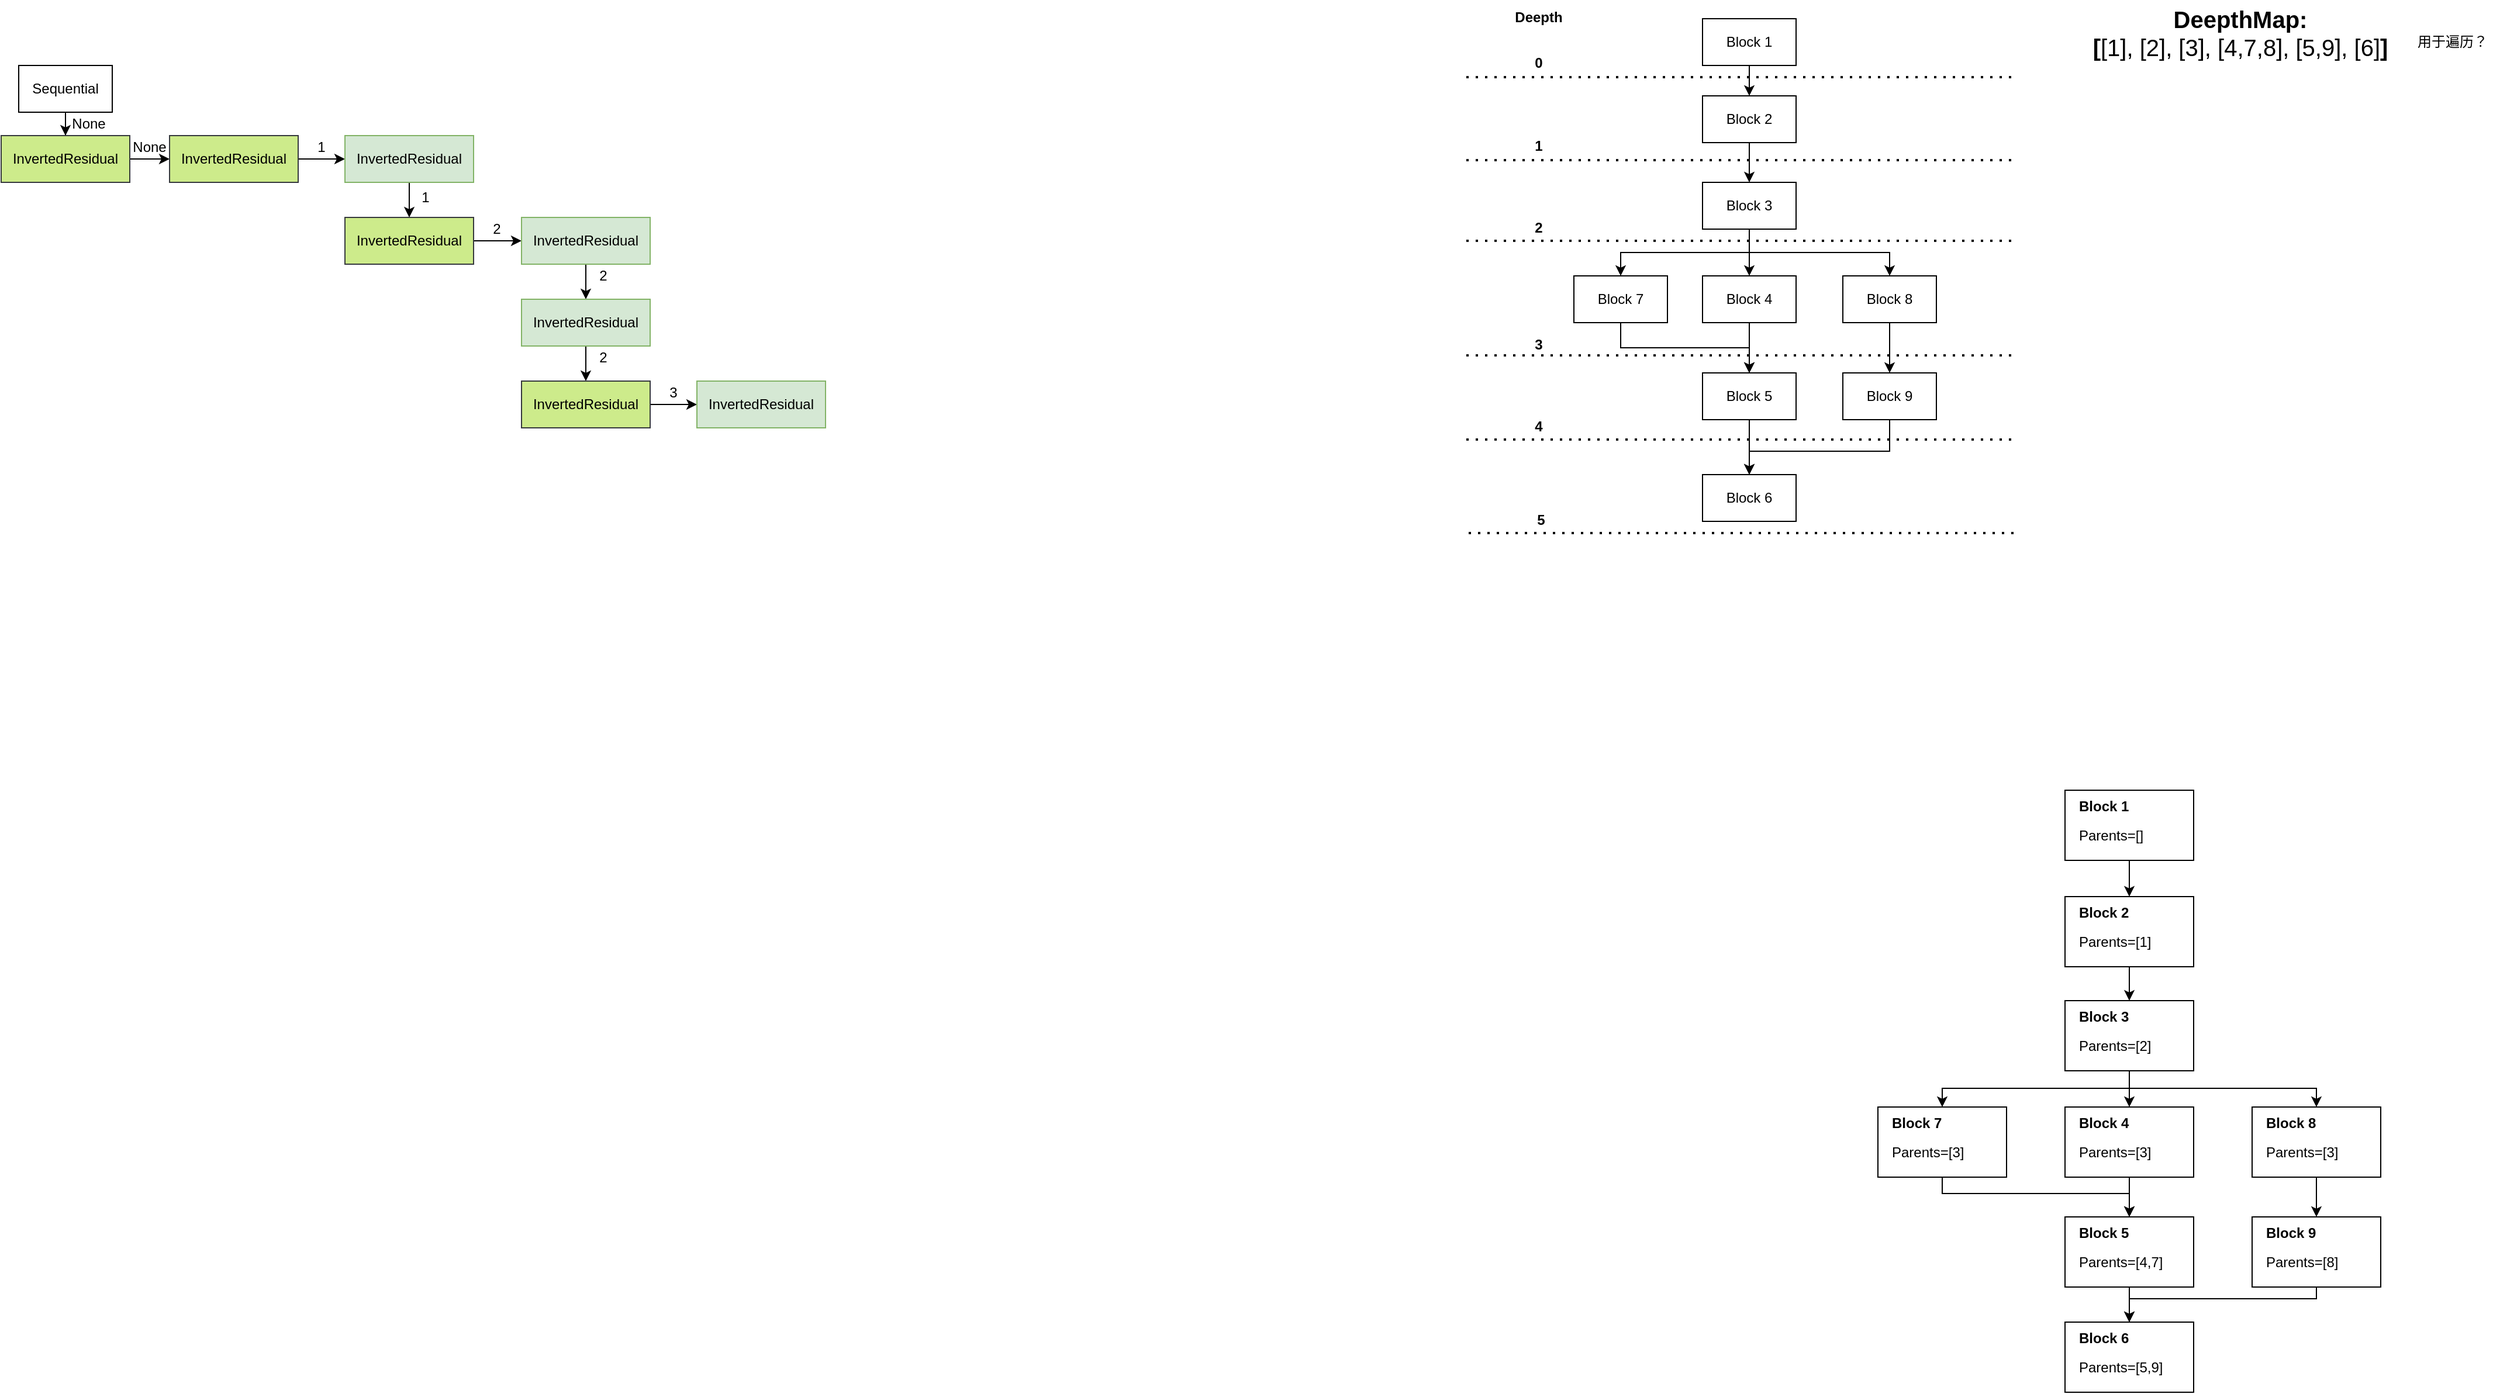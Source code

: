 <mxfile version="14.7.6" type="github">
  <diagram id="yYSWFKsf4J-W59a8yVvI" name="Page-1">
    <mxGraphModel dx="1421" dy="704" grid="1" gridSize="10" guides="1" tooltips="1" connect="1" arrows="1" fold="1" page="1" pageScale="1" pageWidth="827" pageHeight="1169" math="0" shadow="0">
      <root>
        <mxCell id="0" />
        <mxCell id="1" parent="0" />
        <mxCell id="Z5-3QnoSSxAkNdHi2Z3w-9" style="edgeStyle=orthogonalEdgeStyle;rounded=0;orthogonalLoop=1;jettySize=auto;html=1;exitX=0.5;exitY=1;exitDx=0;exitDy=0;" edge="1" parent="1" source="Z5-3QnoSSxAkNdHi2Z3w-1" target="Z5-3QnoSSxAkNdHi2Z3w-2">
          <mxGeometry relative="1" as="geometry" />
        </mxCell>
        <mxCell id="Z5-3QnoSSxAkNdHi2Z3w-1" value="Sequential" style="rounded=0;whiteSpace=wrap;html=1;" vertex="1" parent="1">
          <mxGeometry x="360" y="120" width="80" height="40" as="geometry" />
        </mxCell>
        <mxCell id="Z5-3QnoSSxAkNdHi2Z3w-10" style="edgeStyle=orthogonalEdgeStyle;rounded=0;orthogonalLoop=1;jettySize=auto;html=1;" edge="1" parent="1" source="Z5-3QnoSSxAkNdHi2Z3w-2" target="Z5-3QnoSSxAkNdHi2Z3w-4">
          <mxGeometry relative="1" as="geometry" />
        </mxCell>
        <mxCell id="Z5-3QnoSSxAkNdHi2Z3w-2" value="InvertedResidual" style="rounded=0;whiteSpace=wrap;html=1;fillColor=#cdeb8b;strokeColor=#36393d;" vertex="1" parent="1">
          <mxGeometry x="345" y="180" width="110" height="40" as="geometry" />
        </mxCell>
        <mxCell id="Z5-3QnoSSxAkNdHi2Z3w-11" style="edgeStyle=orthogonalEdgeStyle;rounded=0;orthogonalLoop=1;jettySize=auto;html=1;exitX=0.5;exitY=1;exitDx=0;exitDy=0;" edge="1" parent="1" source="Z5-3QnoSSxAkNdHi2Z3w-4" target="Z5-3QnoSSxAkNdHi2Z3w-5">
          <mxGeometry relative="1" as="geometry">
            <Array as="points">
              <mxPoint x="544" y="200" />
            </Array>
          </mxGeometry>
        </mxCell>
        <mxCell id="Z5-3QnoSSxAkNdHi2Z3w-4" value="InvertedResidual" style="rounded=0;whiteSpace=wrap;html=1;fillColor=#cdeb8b;strokeColor=#36393d;" vertex="1" parent="1">
          <mxGeometry x="489" y="180" width="110" height="40" as="geometry" />
        </mxCell>
        <mxCell id="Z5-3QnoSSxAkNdHi2Z3w-12" style="edgeStyle=orthogonalEdgeStyle;rounded=0;orthogonalLoop=1;jettySize=auto;html=1;exitX=0.5;exitY=1;exitDx=0;exitDy=0;" edge="1" parent="1" source="Z5-3QnoSSxAkNdHi2Z3w-5" target="Z5-3QnoSSxAkNdHi2Z3w-6">
          <mxGeometry relative="1" as="geometry" />
        </mxCell>
        <mxCell id="Z5-3QnoSSxAkNdHi2Z3w-5" value="InvertedResidual" style="rounded=0;whiteSpace=wrap;html=1;fillColor=#d5e8d4;strokeColor=#82b366;" vertex="1" parent="1">
          <mxGeometry x="639" y="180" width="110" height="40" as="geometry" />
        </mxCell>
        <mxCell id="Z5-3QnoSSxAkNdHi2Z3w-13" style="edgeStyle=orthogonalEdgeStyle;rounded=0;orthogonalLoop=1;jettySize=auto;html=1;exitX=0.5;exitY=1;exitDx=0;exitDy=0;entryX=0;entryY=0.5;entryDx=0;entryDy=0;" edge="1" parent="1" source="Z5-3QnoSSxAkNdHi2Z3w-6" target="Z5-3QnoSSxAkNdHi2Z3w-44">
          <mxGeometry relative="1" as="geometry">
            <mxPoint x="694" y="330" as="targetPoint" />
            <Array as="points">
              <mxPoint x="694" y="270" />
            </Array>
          </mxGeometry>
        </mxCell>
        <mxCell id="Z5-3QnoSSxAkNdHi2Z3w-6" value="InvertedResidual" style="rounded=0;whiteSpace=wrap;html=1;fillColor=#cdeb8b;strokeColor=#36393d;" vertex="1" parent="1">
          <mxGeometry x="639" y="250" width="110" height="40" as="geometry" />
        </mxCell>
        <mxCell id="Z5-3QnoSSxAkNdHi2Z3w-39" value="&lt;div&gt;None&lt;br&gt;&lt;/div&gt;" style="text;html=1;strokeColor=none;fillColor=none;align=center;verticalAlign=middle;whiteSpace=wrap;rounded=0;" vertex="1" parent="1">
          <mxGeometry x="400" y="160" width="40" height="20" as="geometry" />
        </mxCell>
        <mxCell id="Z5-3QnoSSxAkNdHi2Z3w-41" value="&lt;div&gt;None&lt;br&gt;&lt;/div&gt;" style="text;html=1;strokeColor=none;fillColor=none;align=center;verticalAlign=middle;whiteSpace=wrap;rounded=0;" vertex="1" parent="1">
          <mxGeometry x="452" y="180" width="40" height="20" as="geometry" />
        </mxCell>
        <mxCell id="Z5-3QnoSSxAkNdHi2Z3w-42" value="1" style="text;html=1;strokeColor=none;fillColor=none;align=center;verticalAlign=middle;whiteSpace=wrap;rounded=0;" vertex="1" parent="1">
          <mxGeometry x="599" y="180" width="40" height="20" as="geometry" />
        </mxCell>
        <mxCell id="Z5-3QnoSSxAkNdHi2Z3w-43" value="2" style="text;html=1;strokeColor=none;fillColor=none;align=center;verticalAlign=middle;whiteSpace=wrap;rounded=0;" vertex="1" parent="1">
          <mxGeometry x="749" y="250" width="40" height="20" as="geometry" />
        </mxCell>
        <mxCell id="Z5-3QnoSSxAkNdHi2Z3w-47" style="edgeStyle=orthogonalEdgeStyle;rounded=0;orthogonalLoop=1;jettySize=auto;html=1;exitX=0.5;exitY=1;exitDx=0;exitDy=0;" edge="1" parent="1" source="Z5-3QnoSSxAkNdHi2Z3w-44" target="Z5-3QnoSSxAkNdHi2Z3w-46">
          <mxGeometry relative="1" as="geometry" />
        </mxCell>
        <mxCell id="Z5-3QnoSSxAkNdHi2Z3w-44" value="InvertedResidual" style="rounded=0;whiteSpace=wrap;html=1;fillColor=#d5e8d4;strokeColor=#82b366;" vertex="1" parent="1">
          <mxGeometry x="790" y="250" width="110" height="40" as="geometry" />
        </mxCell>
        <mxCell id="Z5-3QnoSSxAkNdHi2Z3w-45" value="1" style="text;html=1;strokeColor=none;fillColor=none;align=center;verticalAlign=middle;whiteSpace=wrap;rounded=0;" vertex="1" parent="1">
          <mxGeometry x="688" y="223" width="40" height="20" as="geometry" />
        </mxCell>
        <mxCell id="Z5-3QnoSSxAkNdHi2Z3w-51" style="edgeStyle=orthogonalEdgeStyle;rounded=0;orthogonalLoop=1;jettySize=auto;html=1;exitX=0.5;exitY=1;exitDx=0;exitDy=0;" edge="1" parent="1" source="Z5-3QnoSSxAkNdHi2Z3w-46" target="Z5-3QnoSSxAkNdHi2Z3w-50">
          <mxGeometry relative="1" as="geometry" />
        </mxCell>
        <mxCell id="Z5-3QnoSSxAkNdHi2Z3w-46" value="InvertedResidual" style="rounded=0;whiteSpace=wrap;html=1;fillColor=#d5e8d4;strokeColor=#82b366;" vertex="1" parent="1">
          <mxGeometry x="790" y="320" width="110" height="40" as="geometry" />
        </mxCell>
        <mxCell id="Z5-3QnoSSxAkNdHi2Z3w-48" value="2" style="text;html=1;strokeColor=none;fillColor=none;align=center;verticalAlign=middle;whiteSpace=wrap;rounded=0;" vertex="1" parent="1">
          <mxGeometry x="840" y="290" width="40" height="20" as="geometry" />
        </mxCell>
        <mxCell id="Z5-3QnoSSxAkNdHi2Z3w-54" style="edgeStyle=orthogonalEdgeStyle;rounded=0;orthogonalLoop=1;jettySize=auto;html=1;exitX=1;exitY=0.5;exitDx=0;exitDy=0;" edge="1" parent="1" source="Z5-3QnoSSxAkNdHi2Z3w-50" target="Z5-3QnoSSxAkNdHi2Z3w-53">
          <mxGeometry relative="1" as="geometry" />
        </mxCell>
        <mxCell id="Z5-3QnoSSxAkNdHi2Z3w-50" value="InvertedResidual" style="rounded=0;whiteSpace=wrap;html=1;fillColor=#cdeb8b;strokeColor=#36393d;" vertex="1" parent="1">
          <mxGeometry x="790" y="390" width="110" height="40" as="geometry" />
        </mxCell>
        <mxCell id="Z5-3QnoSSxAkNdHi2Z3w-52" value="2" style="text;html=1;strokeColor=none;fillColor=none;align=center;verticalAlign=middle;whiteSpace=wrap;rounded=0;" vertex="1" parent="1">
          <mxGeometry x="840" y="360" width="40" height="20" as="geometry" />
        </mxCell>
        <mxCell id="Z5-3QnoSSxAkNdHi2Z3w-53" value="InvertedResidual" style="rounded=0;whiteSpace=wrap;html=1;fillColor=#d5e8d4;strokeColor=#82b366;" vertex="1" parent="1">
          <mxGeometry x="940" y="390" width="110" height="40" as="geometry" />
        </mxCell>
        <mxCell id="Z5-3QnoSSxAkNdHi2Z3w-55" value="3" style="text;html=1;strokeColor=none;fillColor=none;align=center;verticalAlign=middle;whiteSpace=wrap;rounded=0;" vertex="1" parent="1">
          <mxGeometry x="900" y="390" width="40" height="20" as="geometry" />
        </mxCell>
        <mxCell id="Z5-3QnoSSxAkNdHi2Z3w-64" style="edgeStyle=orthogonalEdgeStyle;rounded=0;orthogonalLoop=1;jettySize=auto;html=1;exitX=0.5;exitY=1;exitDx=0;exitDy=0;" edge="1" parent="1" source="Z5-3QnoSSxAkNdHi2Z3w-57" target="Z5-3QnoSSxAkNdHi2Z3w-58">
          <mxGeometry relative="1" as="geometry" />
        </mxCell>
        <mxCell id="Z5-3QnoSSxAkNdHi2Z3w-57" value="Block 1" style="rounded=0;whiteSpace=wrap;html=1;" vertex="1" parent="1">
          <mxGeometry x="1800" y="80" width="80" height="40" as="geometry" />
        </mxCell>
        <mxCell id="Z5-3QnoSSxAkNdHi2Z3w-65" style="edgeStyle=orthogonalEdgeStyle;rounded=0;orthogonalLoop=1;jettySize=auto;html=1;exitX=0.5;exitY=1;exitDx=0;exitDy=0;" edge="1" parent="1" source="Z5-3QnoSSxAkNdHi2Z3w-58" target="Z5-3QnoSSxAkNdHi2Z3w-59">
          <mxGeometry relative="1" as="geometry" />
        </mxCell>
        <mxCell id="Z5-3QnoSSxAkNdHi2Z3w-58" value="Block 2" style="rounded=0;whiteSpace=wrap;html=1;" vertex="1" parent="1">
          <mxGeometry x="1800" y="146" width="80" height="40" as="geometry" />
        </mxCell>
        <mxCell id="Z5-3QnoSSxAkNdHi2Z3w-66" style="edgeStyle=orthogonalEdgeStyle;rounded=0;orthogonalLoop=1;jettySize=auto;html=1;exitX=0.5;exitY=1;exitDx=0;exitDy=0;entryX=0.5;entryY=0;entryDx=0;entryDy=0;" edge="1" parent="1" source="Z5-3QnoSSxAkNdHi2Z3w-59" target="Z5-3QnoSSxAkNdHi2Z3w-60">
          <mxGeometry relative="1" as="geometry" />
        </mxCell>
        <mxCell id="Z5-3QnoSSxAkNdHi2Z3w-67" style="edgeStyle=orthogonalEdgeStyle;rounded=0;orthogonalLoop=1;jettySize=auto;html=1;exitX=0.5;exitY=1;exitDx=0;exitDy=0;" edge="1" parent="1" source="Z5-3QnoSSxAkNdHi2Z3w-59" target="Z5-3QnoSSxAkNdHi2Z3w-61">
          <mxGeometry relative="1" as="geometry" />
        </mxCell>
        <mxCell id="Z5-3QnoSSxAkNdHi2Z3w-68" style="edgeStyle=orthogonalEdgeStyle;rounded=0;orthogonalLoop=1;jettySize=auto;html=1;exitX=0.5;exitY=1;exitDx=0;exitDy=0;" edge="1" parent="1" source="Z5-3QnoSSxAkNdHi2Z3w-59" target="Z5-3QnoSSxAkNdHi2Z3w-62">
          <mxGeometry relative="1" as="geometry" />
        </mxCell>
        <mxCell id="Z5-3QnoSSxAkNdHi2Z3w-59" value="Block 3" style="rounded=0;whiteSpace=wrap;html=1;" vertex="1" parent="1">
          <mxGeometry x="1800" y="220" width="80" height="40" as="geometry" />
        </mxCell>
        <mxCell id="Z5-3QnoSSxAkNdHi2Z3w-69" style="edgeStyle=orthogonalEdgeStyle;rounded=0;orthogonalLoop=1;jettySize=auto;html=1;exitX=0.5;exitY=1;exitDx=0;exitDy=0;" edge="1" parent="1" source="Z5-3QnoSSxAkNdHi2Z3w-60" target="Z5-3QnoSSxAkNdHi2Z3w-63">
          <mxGeometry relative="1" as="geometry" />
        </mxCell>
        <mxCell id="Z5-3QnoSSxAkNdHi2Z3w-60" value="Block 4" style="rounded=0;whiteSpace=wrap;html=1;" vertex="1" parent="1">
          <mxGeometry x="1800" y="300" width="80" height="40" as="geometry" />
        </mxCell>
        <mxCell id="Z5-3QnoSSxAkNdHi2Z3w-103" style="edgeStyle=orthogonalEdgeStyle;rounded=0;orthogonalLoop=1;jettySize=auto;html=1;exitX=0.5;exitY=1;exitDx=0;exitDy=0;" edge="1" parent="1" source="Z5-3QnoSSxAkNdHi2Z3w-61" target="Z5-3QnoSSxAkNdHi2Z3w-63">
          <mxGeometry relative="1" as="geometry" />
        </mxCell>
        <mxCell id="Z5-3QnoSSxAkNdHi2Z3w-61" value="Block 7" style="rounded=0;whiteSpace=wrap;html=1;" vertex="1" parent="1">
          <mxGeometry x="1690" y="300" width="80" height="40" as="geometry" />
        </mxCell>
        <mxCell id="Z5-3QnoSSxAkNdHi2Z3w-104" style="edgeStyle=orthogonalEdgeStyle;rounded=0;orthogonalLoop=1;jettySize=auto;html=1;exitX=0.5;exitY=1;exitDx=0;exitDy=0;" edge="1" parent="1" source="Z5-3QnoSSxAkNdHi2Z3w-62" target="Z5-3QnoSSxAkNdHi2Z3w-102">
          <mxGeometry relative="1" as="geometry" />
        </mxCell>
        <mxCell id="Z5-3QnoSSxAkNdHi2Z3w-62" value="Block 8" style="rounded=0;whiteSpace=wrap;html=1;" vertex="1" parent="1">
          <mxGeometry x="1920" y="300" width="80" height="40" as="geometry" />
        </mxCell>
        <mxCell id="Z5-3QnoSSxAkNdHi2Z3w-108" style="edgeStyle=orthogonalEdgeStyle;rounded=0;orthogonalLoop=1;jettySize=auto;html=1;exitX=0.5;exitY=1;exitDx=0;exitDy=0;entryX=0.5;entryY=0;entryDx=0;entryDy=0;" edge="1" parent="1" source="Z5-3QnoSSxAkNdHi2Z3w-63" target="Z5-3QnoSSxAkNdHi2Z3w-107">
          <mxGeometry relative="1" as="geometry" />
        </mxCell>
        <mxCell id="Z5-3QnoSSxAkNdHi2Z3w-63" value="Block 5" style="rounded=0;whiteSpace=wrap;html=1;" vertex="1" parent="1">
          <mxGeometry x="1800" y="383" width="80" height="40" as="geometry" />
        </mxCell>
        <mxCell id="Z5-3QnoSSxAkNdHi2Z3w-72" value="" style="endArrow=none;dashed=1;html=1;dashPattern=1 3;strokeWidth=2;" edge="1" parent="1">
          <mxGeometry width="50" height="50" relative="1" as="geometry">
            <mxPoint x="1598" y="130" as="sourcePoint" />
            <mxPoint x="2068" y="130" as="targetPoint" />
          </mxGeometry>
        </mxCell>
        <mxCell id="Z5-3QnoSSxAkNdHi2Z3w-73" value="" style="endArrow=none;dashed=1;html=1;dashPattern=1 3;strokeWidth=2;" edge="1" parent="1">
          <mxGeometry width="50" height="50" relative="1" as="geometry">
            <mxPoint x="1598" y="201" as="sourcePoint" />
            <mxPoint x="2068" y="201" as="targetPoint" />
          </mxGeometry>
        </mxCell>
        <mxCell id="Z5-3QnoSSxAkNdHi2Z3w-74" value="" style="endArrow=none;dashed=1;html=1;dashPattern=1 3;strokeWidth=2;" edge="1" parent="1">
          <mxGeometry width="50" height="50" relative="1" as="geometry">
            <mxPoint x="1598" y="270" as="sourcePoint" />
            <mxPoint x="2068" y="270" as="targetPoint" />
          </mxGeometry>
        </mxCell>
        <mxCell id="Z5-3QnoSSxAkNdHi2Z3w-75" value="" style="endArrow=none;dashed=1;html=1;dashPattern=1 3;strokeWidth=2;" edge="1" parent="1">
          <mxGeometry width="50" height="50" relative="1" as="geometry">
            <mxPoint x="1598" y="368" as="sourcePoint" />
            <mxPoint x="2068" y="368" as="targetPoint" />
          </mxGeometry>
        </mxCell>
        <mxCell id="Z5-3QnoSSxAkNdHi2Z3w-76" value="" style="endArrow=none;dashed=1;html=1;dashPattern=1 3;strokeWidth=2;" edge="1" parent="1">
          <mxGeometry width="50" height="50" relative="1" as="geometry">
            <mxPoint x="1598" y="440" as="sourcePoint" />
            <mxPoint x="2068" y="440" as="targetPoint" />
          </mxGeometry>
        </mxCell>
        <mxCell id="Z5-3QnoSSxAkNdHi2Z3w-77" value="&lt;b&gt;Deepth&lt;/b&gt;" style="text;html=1;strokeColor=none;fillColor=none;align=center;verticalAlign=middle;whiteSpace=wrap;rounded=0;" vertex="1" parent="1">
          <mxGeometry x="1640" y="69" width="40" height="20" as="geometry" />
        </mxCell>
        <mxCell id="Z5-3QnoSSxAkNdHi2Z3w-78" value="&lt;b&gt;0&lt;/b&gt;" style="text;html=1;strokeColor=none;fillColor=none;align=center;verticalAlign=middle;whiteSpace=wrap;rounded=0;" vertex="1" parent="1">
          <mxGeometry x="1640" y="108" width="40" height="20" as="geometry" />
        </mxCell>
        <mxCell id="Z5-3QnoSSxAkNdHi2Z3w-79" value="1" style="text;html=1;strokeColor=none;fillColor=none;align=center;verticalAlign=middle;whiteSpace=wrap;rounded=0;fontStyle=1" vertex="1" parent="1">
          <mxGeometry x="1640" y="179" width="40" height="20" as="geometry" />
        </mxCell>
        <mxCell id="Z5-3QnoSSxAkNdHi2Z3w-80" value="2" style="text;html=1;strokeColor=none;fillColor=none;align=center;verticalAlign=middle;whiteSpace=wrap;rounded=0;fontStyle=1" vertex="1" parent="1">
          <mxGeometry x="1640" y="249" width="40" height="20" as="geometry" />
        </mxCell>
        <mxCell id="Z5-3QnoSSxAkNdHi2Z3w-81" value="3" style="text;html=1;strokeColor=none;fillColor=none;align=center;verticalAlign=middle;whiteSpace=wrap;rounded=0;fontStyle=1" vertex="1" parent="1">
          <mxGeometry x="1640" y="349" width="40" height="20" as="geometry" />
        </mxCell>
        <mxCell id="Z5-3QnoSSxAkNdHi2Z3w-82" value="4" style="text;html=1;strokeColor=none;fillColor=none;align=center;verticalAlign=middle;whiteSpace=wrap;rounded=0;fontStyle=1" vertex="1" parent="1">
          <mxGeometry x="1640" y="419" width="40" height="20" as="geometry" />
        </mxCell>
        <mxCell id="Z5-3QnoSSxAkNdHi2Z3w-109" style="edgeStyle=orthogonalEdgeStyle;rounded=0;orthogonalLoop=1;jettySize=auto;html=1;exitX=0.5;exitY=1;exitDx=0;exitDy=0;entryX=0.5;entryY=0;entryDx=0;entryDy=0;" edge="1" parent="1" source="Z5-3QnoSSxAkNdHi2Z3w-102" target="Z5-3QnoSSxAkNdHi2Z3w-107">
          <mxGeometry relative="1" as="geometry">
            <Array as="points">
              <mxPoint x="1960" y="450" />
              <mxPoint x="1840" y="450" />
            </Array>
          </mxGeometry>
        </mxCell>
        <mxCell id="Z5-3QnoSSxAkNdHi2Z3w-102" value="Block 9" style="rounded=0;whiteSpace=wrap;html=1;" vertex="1" parent="1">
          <mxGeometry x="1920" y="383" width="80" height="40" as="geometry" />
        </mxCell>
        <mxCell id="Z5-3QnoSSxAkNdHi2Z3w-105" value="" style="endArrow=none;dashed=1;html=1;dashPattern=1 3;strokeWidth=2;" edge="1" parent="1">
          <mxGeometry width="50" height="50" relative="1" as="geometry">
            <mxPoint x="1600" y="520" as="sourcePoint" />
            <mxPoint x="2070" y="520" as="targetPoint" />
          </mxGeometry>
        </mxCell>
        <mxCell id="Z5-3QnoSSxAkNdHi2Z3w-106" value="5" style="text;html=1;strokeColor=none;fillColor=none;align=center;verticalAlign=middle;whiteSpace=wrap;rounded=0;fontStyle=1" vertex="1" parent="1">
          <mxGeometry x="1642" y="499" width="40" height="20" as="geometry" />
        </mxCell>
        <mxCell id="Z5-3QnoSSxAkNdHi2Z3w-107" value="Block 6" style="rounded=0;whiteSpace=wrap;html=1;" vertex="1" parent="1">
          <mxGeometry x="1800" y="470" width="80" height="40" as="geometry" />
        </mxCell>
        <mxCell id="Z5-3QnoSSxAkNdHi2Z3w-110" value="&lt;div&gt;&lt;b&gt;&lt;font style=&quot;font-size: 20px&quot;&gt;DeepthMap:&lt;/font&gt;&lt;/b&gt;&lt;/div&gt;&lt;div&gt;&lt;b&gt;&lt;font style=&quot;font-size: 20px&quot;&gt;[&lt;/font&gt;&lt;/b&gt;&lt;font style=&quot;font-size: 20px&quot;&gt;[1], [2], [3], [4,7,8], [5,9], [6]&lt;/font&gt;&lt;b&gt;&lt;font style=&quot;font-size: 20px&quot;&gt;]&lt;/font&gt;&lt;/b&gt;&lt;/div&gt;" style="text;html=1;strokeColor=none;fillColor=none;align=center;verticalAlign=middle;whiteSpace=wrap;rounded=0;" vertex="1" parent="1">
          <mxGeometry x="2130" y="64.5" width="260" height="55.5" as="geometry" />
        </mxCell>
        <mxCell id="Z5-3QnoSSxAkNdHi2Z3w-111" value="用于遍历？" style="text;html=1;strokeColor=none;fillColor=none;align=center;verticalAlign=middle;whiteSpace=wrap;rounded=0;" vertex="1" parent="1">
          <mxGeometry x="2402" y="85" width="79" height="30" as="geometry" />
        </mxCell>
        <mxCell id="Z5-3QnoSSxAkNdHi2Z3w-139" value="" style="group" vertex="1" connectable="0" parent="1">
          <mxGeometry x="2110" y="740" width="110" height="60" as="geometry" />
        </mxCell>
        <mxCell id="Z5-3QnoSSxAkNdHi2Z3w-136" value="" style="rounded=0;whiteSpace=wrap;html=1;" vertex="1" parent="Z5-3QnoSSxAkNdHi2Z3w-139">
          <mxGeometry width="110" height="60" as="geometry" />
        </mxCell>
        <mxCell id="Z5-3QnoSSxAkNdHi2Z3w-137" value="Block 1" style="text;whiteSpace=wrap;html=1;fontStyle=1" vertex="1" parent="Z5-3QnoSSxAkNdHi2Z3w-139">
          <mxGeometry x="10" width="60" height="30" as="geometry" />
        </mxCell>
        <mxCell id="Z5-3QnoSSxAkNdHi2Z3w-138" value="Parents=[]" style="text;whiteSpace=wrap;html=1;" vertex="1" parent="Z5-3QnoSSxAkNdHi2Z3w-139">
          <mxGeometry x="10" y="25" width="80" height="20" as="geometry" />
        </mxCell>
        <mxCell id="Z5-3QnoSSxAkNdHi2Z3w-146" value="" style="group" vertex="1" connectable="0" parent="1">
          <mxGeometry x="2110" y="831" width="110" height="60" as="geometry" />
        </mxCell>
        <mxCell id="Z5-3QnoSSxAkNdHi2Z3w-140" value="" style="rounded=0;whiteSpace=wrap;html=1;" vertex="1" parent="Z5-3QnoSSxAkNdHi2Z3w-146">
          <mxGeometry width="110" height="60" as="geometry" />
        </mxCell>
        <mxCell id="Z5-3QnoSSxAkNdHi2Z3w-141" value="Block 2" style="text;whiteSpace=wrap;html=1;fontStyle=1" vertex="1" parent="Z5-3QnoSSxAkNdHi2Z3w-146">
          <mxGeometry x="10" width="60" height="30" as="geometry" />
        </mxCell>
        <mxCell id="Z5-3QnoSSxAkNdHi2Z3w-142" value="Parents=[1]" style="text;whiteSpace=wrap;html=1;" vertex="1" parent="Z5-3QnoSSxAkNdHi2Z3w-146">
          <mxGeometry x="10" y="25" width="80" height="20" as="geometry" />
        </mxCell>
        <mxCell id="Z5-3QnoSSxAkNdHi2Z3w-147" value="" style="group" vertex="1" connectable="0" parent="1">
          <mxGeometry x="2110" y="920" width="110" height="60" as="geometry" />
        </mxCell>
        <mxCell id="Z5-3QnoSSxAkNdHi2Z3w-143" value="" style="rounded=0;whiteSpace=wrap;html=1;" vertex="1" parent="Z5-3QnoSSxAkNdHi2Z3w-147">
          <mxGeometry width="110" height="60" as="geometry" />
        </mxCell>
        <mxCell id="Z5-3QnoSSxAkNdHi2Z3w-144" value="Block 3" style="text;whiteSpace=wrap;html=1;fontStyle=1" vertex="1" parent="Z5-3QnoSSxAkNdHi2Z3w-147">
          <mxGeometry x="10" width="60" height="30" as="geometry" />
        </mxCell>
        <mxCell id="Z5-3QnoSSxAkNdHi2Z3w-145" value="Parents=[2]" style="text;whiteSpace=wrap;html=1;" vertex="1" parent="Z5-3QnoSSxAkNdHi2Z3w-147">
          <mxGeometry x="10" y="25" width="80" height="20" as="geometry" />
        </mxCell>
        <mxCell id="Z5-3QnoSSxAkNdHi2Z3w-148" value="" style="group" vertex="1" connectable="0" parent="1">
          <mxGeometry x="2110" y="1011" width="110" height="60" as="geometry" />
        </mxCell>
        <mxCell id="Z5-3QnoSSxAkNdHi2Z3w-149" value="" style="rounded=0;whiteSpace=wrap;html=1;" vertex="1" parent="Z5-3QnoSSxAkNdHi2Z3w-148">
          <mxGeometry width="110" height="60" as="geometry" />
        </mxCell>
        <mxCell id="Z5-3QnoSSxAkNdHi2Z3w-150" value="Block 4" style="text;whiteSpace=wrap;html=1;fontStyle=1" vertex="1" parent="Z5-3QnoSSxAkNdHi2Z3w-148">
          <mxGeometry x="10" width="60" height="30" as="geometry" />
        </mxCell>
        <mxCell id="Z5-3QnoSSxAkNdHi2Z3w-151" value="Parents=[3]" style="text;whiteSpace=wrap;html=1;" vertex="1" parent="Z5-3QnoSSxAkNdHi2Z3w-148">
          <mxGeometry x="10" y="25" width="80" height="20" as="geometry" />
        </mxCell>
        <mxCell id="Z5-3QnoSSxAkNdHi2Z3w-157" value="" style="group" vertex="1" connectable="0" parent="1">
          <mxGeometry x="2110" y="1105" width="110" height="60" as="geometry" />
        </mxCell>
        <mxCell id="Z5-3QnoSSxAkNdHi2Z3w-158" value="" style="rounded=0;whiteSpace=wrap;html=1;" vertex="1" parent="Z5-3QnoSSxAkNdHi2Z3w-157">
          <mxGeometry width="110" height="60" as="geometry" />
        </mxCell>
        <mxCell id="Z5-3QnoSSxAkNdHi2Z3w-159" value="Block 5" style="text;whiteSpace=wrap;html=1;fontStyle=1" vertex="1" parent="Z5-3QnoSSxAkNdHi2Z3w-157">
          <mxGeometry x="10" width="60" height="30" as="geometry" />
        </mxCell>
        <mxCell id="Z5-3QnoSSxAkNdHi2Z3w-160" value="Parents=[4,7]" style="text;whiteSpace=wrap;html=1;" vertex="1" parent="Z5-3QnoSSxAkNdHi2Z3w-157">
          <mxGeometry x="10" y="25" width="80" height="20" as="geometry" />
        </mxCell>
        <mxCell id="Z5-3QnoSSxAkNdHi2Z3w-161" style="edgeStyle=orthogonalEdgeStyle;rounded=0;orthogonalLoop=1;jettySize=auto;html=1;exitX=0.5;exitY=1;exitDx=0;exitDy=0;entryX=0.75;entryY=0;entryDx=0;entryDy=0;" edge="1" parent="1" source="Z5-3QnoSSxAkNdHi2Z3w-136" target="Z5-3QnoSSxAkNdHi2Z3w-141">
          <mxGeometry relative="1" as="geometry" />
        </mxCell>
        <mxCell id="Z5-3QnoSSxAkNdHi2Z3w-163" style="edgeStyle=orthogonalEdgeStyle;rounded=0;orthogonalLoop=1;jettySize=auto;html=1;exitX=0.5;exitY=1;exitDx=0;exitDy=0;entryX=0.75;entryY=0;entryDx=0;entryDy=0;" edge="1" parent="1" source="Z5-3QnoSSxAkNdHi2Z3w-140" target="Z5-3QnoSSxAkNdHi2Z3w-144">
          <mxGeometry relative="1" as="geometry" />
        </mxCell>
        <mxCell id="Z5-3QnoSSxAkNdHi2Z3w-164" style="edgeStyle=orthogonalEdgeStyle;rounded=0;orthogonalLoop=1;jettySize=auto;html=1;exitX=0.5;exitY=1;exitDx=0;exitDy=0;entryX=0.75;entryY=0;entryDx=0;entryDy=0;" edge="1" parent="1" source="Z5-3QnoSSxAkNdHi2Z3w-143" target="Z5-3QnoSSxAkNdHi2Z3w-150">
          <mxGeometry relative="1" as="geometry" />
        </mxCell>
        <mxCell id="Z5-3QnoSSxAkNdHi2Z3w-165" style="edgeStyle=orthogonalEdgeStyle;rounded=0;orthogonalLoop=1;jettySize=auto;html=1;exitX=0.5;exitY=1;exitDx=0;exitDy=0;entryX=0.75;entryY=0;entryDx=0;entryDy=0;" edge="1" parent="1" source="Z5-3QnoSSxAkNdHi2Z3w-149" target="Z5-3QnoSSxAkNdHi2Z3w-159">
          <mxGeometry relative="1" as="geometry" />
        </mxCell>
        <mxCell id="Z5-3QnoSSxAkNdHi2Z3w-166" value="" style="group" vertex="1" connectable="0" parent="1">
          <mxGeometry x="2110" y="1195" width="110" height="60" as="geometry" />
        </mxCell>
        <mxCell id="Z5-3QnoSSxAkNdHi2Z3w-167" value="" style="rounded=0;whiteSpace=wrap;html=1;" vertex="1" parent="Z5-3QnoSSxAkNdHi2Z3w-166">
          <mxGeometry width="110" height="60" as="geometry" />
        </mxCell>
        <mxCell id="Z5-3QnoSSxAkNdHi2Z3w-168" value="Block 6" style="text;whiteSpace=wrap;html=1;fontStyle=1" vertex="1" parent="Z5-3QnoSSxAkNdHi2Z3w-166">
          <mxGeometry x="10" width="60" height="30" as="geometry" />
        </mxCell>
        <mxCell id="Z5-3QnoSSxAkNdHi2Z3w-169" value="Parents=[5,9]" style="text;whiteSpace=wrap;html=1;" vertex="1" parent="Z5-3QnoSSxAkNdHi2Z3w-166">
          <mxGeometry x="10" y="25" width="80" height="20" as="geometry" />
        </mxCell>
        <mxCell id="Z5-3QnoSSxAkNdHi2Z3w-170" value="" style="group" vertex="1" connectable="0" parent="1">
          <mxGeometry x="1950" y="1011" width="110" height="60" as="geometry" />
        </mxCell>
        <mxCell id="Z5-3QnoSSxAkNdHi2Z3w-171" value="" style="rounded=0;whiteSpace=wrap;html=1;" vertex="1" parent="Z5-3QnoSSxAkNdHi2Z3w-170">
          <mxGeometry width="110" height="60" as="geometry" />
        </mxCell>
        <mxCell id="Z5-3QnoSSxAkNdHi2Z3w-172" value="Block 7" style="text;whiteSpace=wrap;html=1;fontStyle=1" vertex="1" parent="Z5-3QnoSSxAkNdHi2Z3w-170">
          <mxGeometry x="10" width="60" height="30" as="geometry" />
        </mxCell>
        <mxCell id="Z5-3QnoSSxAkNdHi2Z3w-173" value="Parents=[3]" style="text;whiteSpace=wrap;html=1;" vertex="1" parent="Z5-3QnoSSxAkNdHi2Z3w-170">
          <mxGeometry x="10" y="25" width="80" height="20" as="geometry" />
        </mxCell>
        <mxCell id="Z5-3QnoSSxAkNdHi2Z3w-174" value="" style="group" vertex="1" connectable="0" parent="1">
          <mxGeometry x="2270" y="1011" width="110" height="60" as="geometry" />
        </mxCell>
        <mxCell id="Z5-3QnoSSxAkNdHi2Z3w-175" value="" style="rounded=0;whiteSpace=wrap;html=1;" vertex="1" parent="Z5-3QnoSSxAkNdHi2Z3w-174">
          <mxGeometry width="110" height="60" as="geometry" />
        </mxCell>
        <mxCell id="Z5-3QnoSSxAkNdHi2Z3w-176" value="Block 8" style="text;whiteSpace=wrap;html=1;fontStyle=1" vertex="1" parent="Z5-3QnoSSxAkNdHi2Z3w-174">
          <mxGeometry x="10" width="60" height="30" as="geometry" />
        </mxCell>
        <mxCell id="Z5-3QnoSSxAkNdHi2Z3w-177" value="Parents=[3]" style="text;whiteSpace=wrap;html=1;" vertex="1" parent="Z5-3QnoSSxAkNdHi2Z3w-174">
          <mxGeometry x="10" y="25" width="80" height="20" as="geometry" />
        </mxCell>
        <mxCell id="Z5-3QnoSSxAkNdHi2Z3w-178" value="" style="group" vertex="1" connectable="0" parent="1">
          <mxGeometry x="2270" y="1105" width="110" height="60" as="geometry" />
        </mxCell>
        <mxCell id="Z5-3QnoSSxAkNdHi2Z3w-179" value="" style="rounded=0;whiteSpace=wrap;html=1;" vertex="1" parent="Z5-3QnoSSxAkNdHi2Z3w-178">
          <mxGeometry width="110" height="60" as="geometry" />
        </mxCell>
        <mxCell id="Z5-3QnoSSxAkNdHi2Z3w-180" value="Block 9" style="text;whiteSpace=wrap;html=1;fontStyle=1" vertex="1" parent="Z5-3QnoSSxAkNdHi2Z3w-178">
          <mxGeometry x="10" width="60" height="30" as="geometry" />
        </mxCell>
        <mxCell id="Z5-3QnoSSxAkNdHi2Z3w-181" value="Parents=[8]" style="text;whiteSpace=wrap;html=1;" vertex="1" parent="Z5-3QnoSSxAkNdHi2Z3w-178">
          <mxGeometry x="10" y="25" width="80" height="20" as="geometry" />
        </mxCell>
        <mxCell id="Z5-3QnoSSxAkNdHi2Z3w-182" style="edgeStyle=orthogonalEdgeStyle;rounded=0;orthogonalLoop=1;jettySize=auto;html=1;exitX=0.5;exitY=1;exitDx=0;exitDy=0;entryX=0.75;entryY=0;entryDx=0;entryDy=0;" edge="1" parent="1" source="Z5-3QnoSSxAkNdHi2Z3w-143" target="Z5-3QnoSSxAkNdHi2Z3w-172">
          <mxGeometry relative="1" as="geometry">
            <Array as="points">
              <mxPoint x="2165" y="995" />
              <mxPoint x="2005" y="995" />
            </Array>
          </mxGeometry>
        </mxCell>
        <mxCell id="Z5-3QnoSSxAkNdHi2Z3w-183" style="edgeStyle=orthogonalEdgeStyle;rounded=0;orthogonalLoop=1;jettySize=auto;html=1;exitX=0.5;exitY=1;exitDx=0;exitDy=0;entryX=0.75;entryY=0;entryDx=0;entryDy=0;" edge="1" parent="1" source="Z5-3QnoSSxAkNdHi2Z3w-143" target="Z5-3QnoSSxAkNdHi2Z3w-176">
          <mxGeometry relative="1" as="geometry">
            <Array as="points">
              <mxPoint x="2165" y="995" />
              <mxPoint x="2325" y="995" />
            </Array>
          </mxGeometry>
        </mxCell>
        <mxCell id="Z5-3QnoSSxAkNdHi2Z3w-184" style="edgeStyle=orthogonalEdgeStyle;rounded=0;orthogonalLoop=1;jettySize=auto;html=1;exitX=0.5;exitY=1;exitDx=0;exitDy=0;entryX=0.75;entryY=0;entryDx=0;entryDy=0;" edge="1" parent="1" source="Z5-3QnoSSxAkNdHi2Z3w-175" target="Z5-3QnoSSxAkNdHi2Z3w-180">
          <mxGeometry relative="1" as="geometry" />
        </mxCell>
        <mxCell id="Z5-3QnoSSxAkNdHi2Z3w-185" style="edgeStyle=orthogonalEdgeStyle;rounded=0;orthogonalLoop=1;jettySize=auto;html=1;exitX=0.5;exitY=1;exitDx=0;exitDy=0;entryX=0.5;entryY=0;entryDx=0;entryDy=0;" edge="1" parent="1" source="Z5-3QnoSSxAkNdHi2Z3w-179" target="Z5-3QnoSSxAkNdHi2Z3w-167">
          <mxGeometry relative="1" as="geometry">
            <Array as="points">
              <mxPoint x="2325" y="1175" />
              <mxPoint x="2165" y="1175" />
            </Array>
          </mxGeometry>
        </mxCell>
        <mxCell id="Z5-3QnoSSxAkNdHi2Z3w-186" style="edgeStyle=orthogonalEdgeStyle;rounded=0;orthogonalLoop=1;jettySize=auto;html=1;exitX=0.5;exitY=1;exitDx=0;exitDy=0;" edge="1" parent="1" source="Z5-3QnoSSxAkNdHi2Z3w-158">
          <mxGeometry relative="1" as="geometry">
            <mxPoint x="2165" y="1195" as="targetPoint" />
          </mxGeometry>
        </mxCell>
        <mxCell id="Z5-3QnoSSxAkNdHi2Z3w-188" style="edgeStyle=orthogonalEdgeStyle;rounded=0;orthogonalLoop=1;jettySize=auto;html=1;exitX=0.5;exitY=1;exitDx=0;exitDy=0;entryX=0.75;entryY=0;entryDx=0;entryDy=0;" edge="1" parent="1" source="Z5-3QnoSSxAkNdHi2Z3w-171" target="Z5-3QnoSSxAkNdHi2Z3w-159">
          <mxGeometry relative="1" as="geometry">
            <Array as="points">
              <mxPoint x="2005" y="1085" />
              <mxPoint x="2165" y="1085" />
            </Array>
          </mxGeometry>
        </mxCell>
      </root>
    </mxGraphModel>
  </diagram>
</mxfile>

